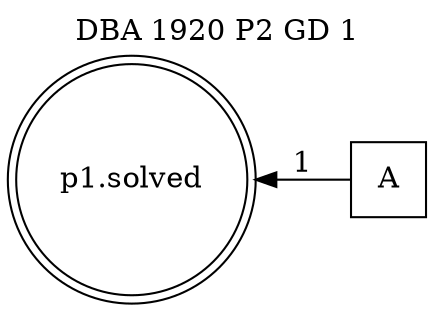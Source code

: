 digraph DBA_1920_P2_GD_1_GOOD {
labelloc="tl"
label= " DBA 1920 P2 GD 1 "
rankdir="RL";
graph [ size=" 10 , 10 !"]

"A" [shape="square" label="A"]
"p1.solved" [shape="doublecircle" label="p1.solved"]
"A" -> "p1.solved" [ label=1]
}
